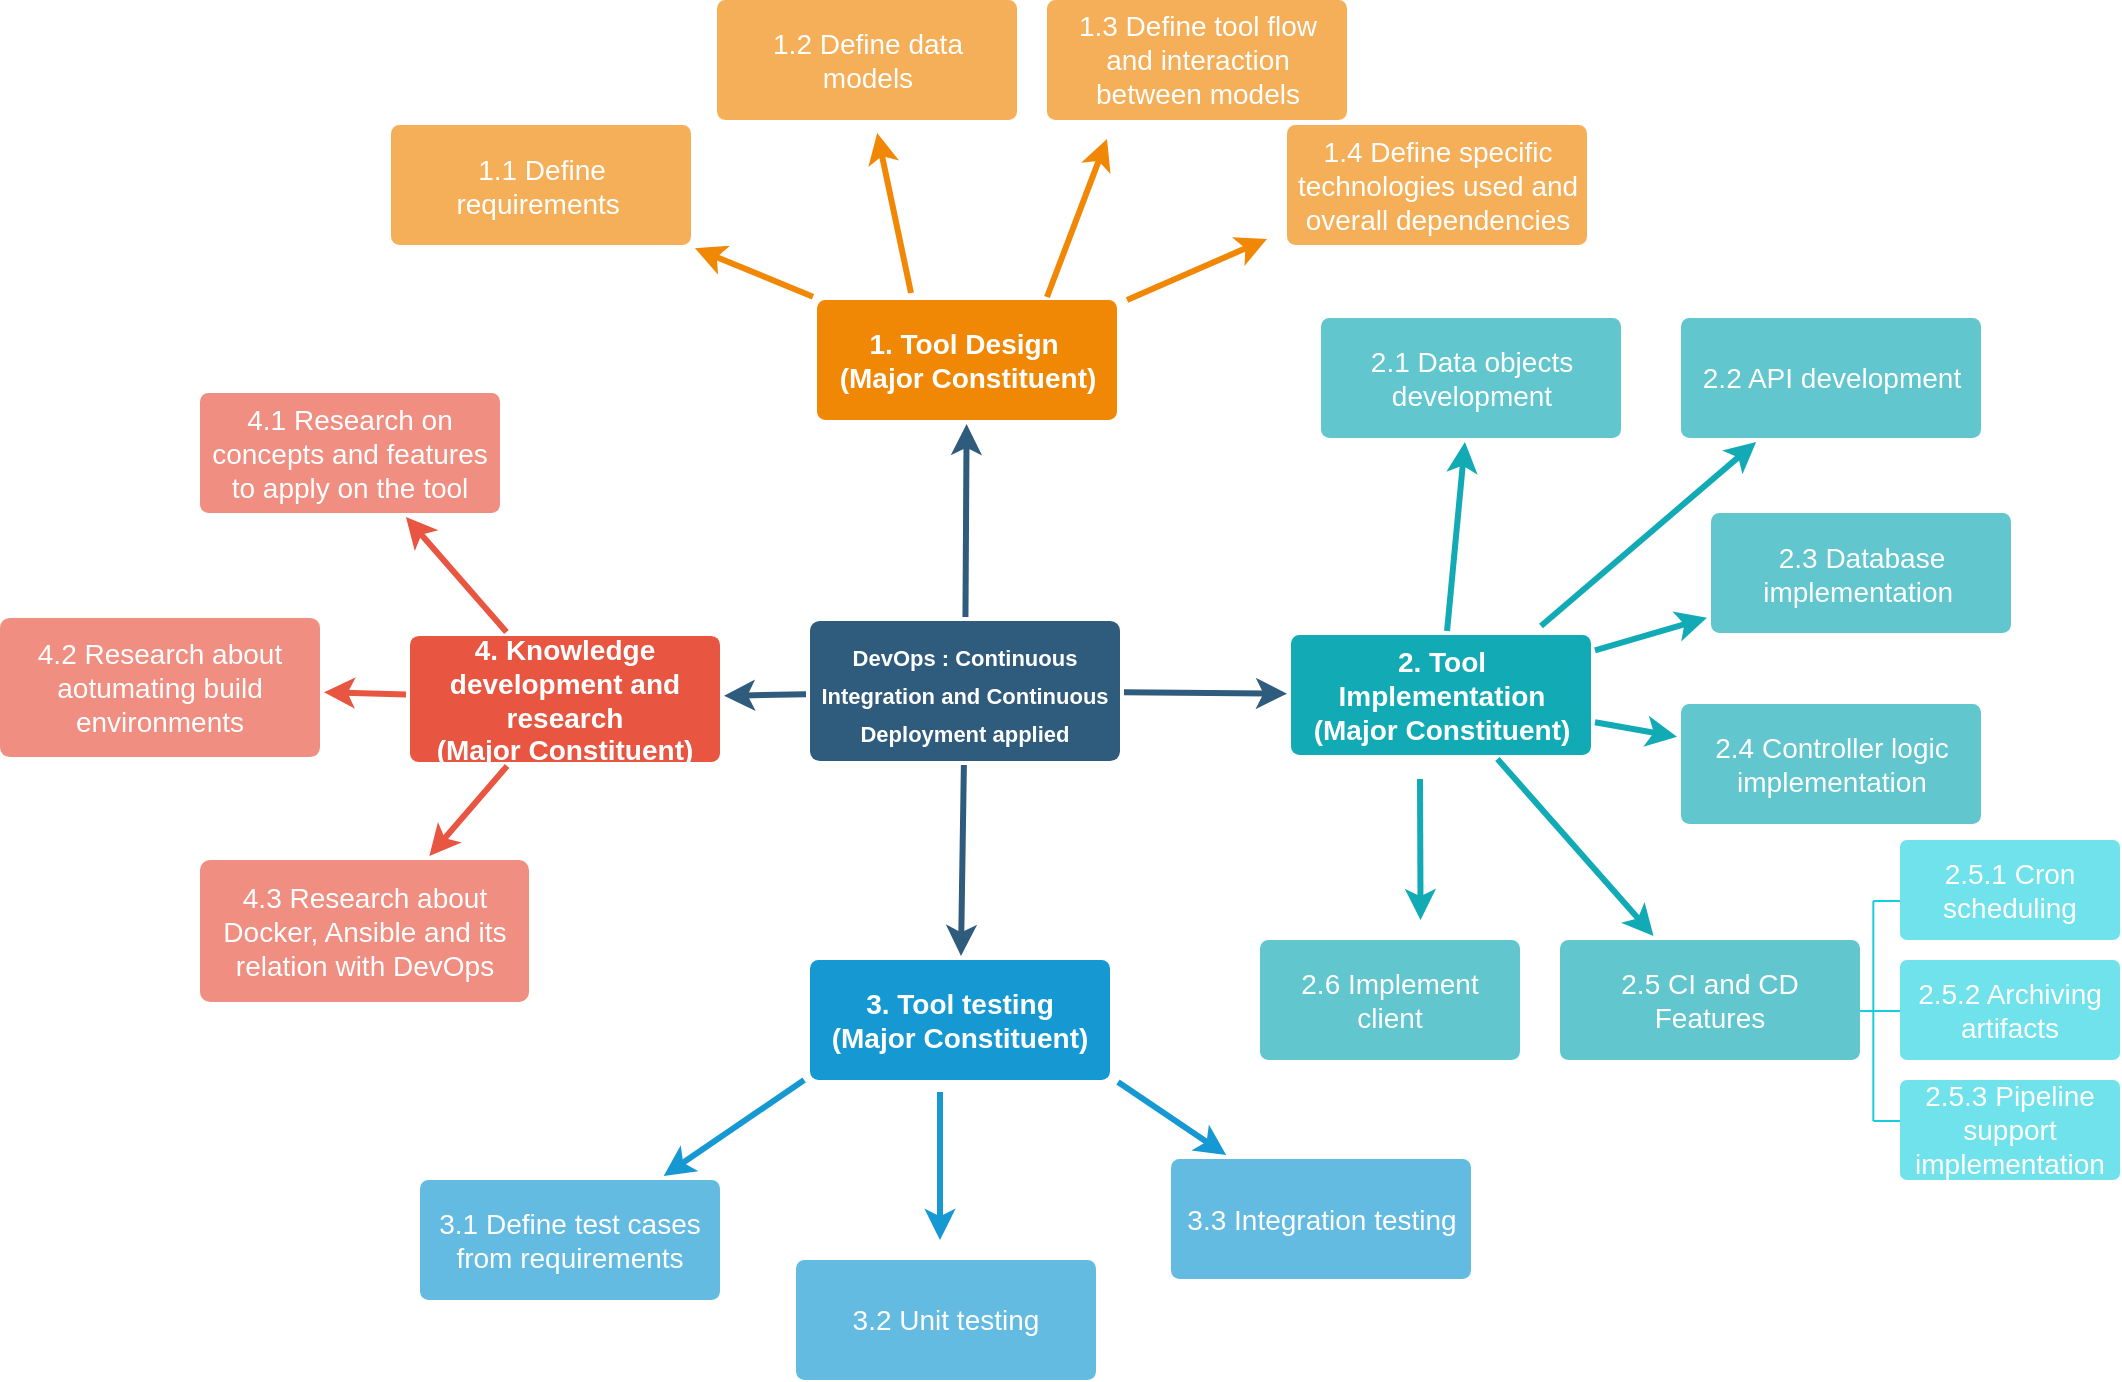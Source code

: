 <mxfile version="12.2.2" type="device" pages="1"><diagram id="6a731a19-8d31-9384-78a2-239565b7b9f0" name="Page-1"><mxGraphModel dx="1347" dy="931" grid="1" gridSize="10" guides="1" tooltips="1" connect="1" arrows="1" fold="1" page="1" pageScale="1" pageWidth="1169" pageHeight="827" background="#ffffff" math="0" shadow="0"><root><mxCell id="0"/><mxCell id="1" parent="0"/><mxCell id="1745" value="" style="edgeStyle=none;rounded=0;jumpStyle=none;html=1;shadow=0;labelBackgroundColor=none;startArrow=none;startFill=0;endArrow=classic;endFill=1;jettySize=auto;orthogonalLoop=1;strokeColor=#2F5B7C;strokeWidth=3;fontFamily=Helvetica;fontSize=16;fontColor=#23445D;spacing=5;" parent="1" source="1749" target="1764" edge="1"><mxGeometry relative="1" as="geometry"/></mxCell><mxCell id="1746" value="" style="edgeStyle=none;rounded=0;jumpStyle=none;html=1;shadow=0;labelBackgroundColor=none;startArrow=none;startFill=0;endArrow=classic;endFill=1;jettySize=auto;orthogonalLoop=1;strokeColor=#2F5B7C;strokeWidth=3;fontFamily=Helvetica;fontSize=16;fontColor=#23445D;spacing=5;" parent="1" source="1749" target="1771" edge="1"><mxGeometry relative="1" as="geometry"/></mxCell><mxCell id="1747" value="" style="edgeStyle=none;rounded=0;jumpStyle=none;html=1;shadow=0;labelBackgroundColor=none;startArrow=none;startFill=0;endArrow=classic;endFill=1;jettySize=auto;orthogonalLoop=1;strokeColor=#2F5B7C;strokeWidth=3;fontFamily=Helvetica;fontSize=16;fontColor=#23445D;spacing=5;" parent="1" source="1749" target="1760" edge="1"><mxGeometry relative="1" as="geometry"/></mxCell><mxCell id="1748" value="" style="edgeStyle=none;rounded=0;jumpStyle=none;html=1;shadow=0;labelBackgroundColor=none;startArrow=none;startFill=0;endArrow=classic;endFill=1;jettySize=auto;orthogonalLoop=1;strokeColor=#2F5B7C;strokeWidth=3;fontFamily=Helvetica;fontSize=16;fontColor=#23445D;spacing=5;" parent="1" source="1749" target="1753" edge="1"><mxGeometry relative="1" as="geometry"/></mxCell><mxCell id="1749" value="&lt;font style=&quot;font-size: 11px&quot;&gt;DevOps : Continuous Integration and Continuous Deployment applied&lt;/font&gt;" style="rounded=1;whiteSpace=wrap;html=1;shadow=0;labelBackgroundColor=none;strokeColor=none;strokeWidth=3;fillColor=#2F5B7C;fontFamily=Helvetica;fontSize=16;fontColor=#FFFFFF;align=center;fontStyle=1;spacing=5;arcSize=7;perimeterSpacing=2;" parent="1" vertex="1"><mxGeometry x="495" y="380.5" width="155" height="70" as="geometry"/></mxCell><mxCell id="1750" value="" style="edgeStyle=none;rounded=1;jumpStyle=none;html=1;shadow=0;labelBackgroundColor=none;startArrow=none;startFill=0;jettySize=auto;orthogonalLoop=1;strokeColor=#E85642;strokeWidth=3;fontFamily=Helvetica;fontSize=14;fontColor=#FFFFFF;spacing=5;fontStyle=1;fillColor=#b0e3e6;" parent="1" source="1753" target="1756" edge="1"><mxGeometry relative="1" as="geometry"/></mxCell><mxCell id="1751" value="" style="edgeStyle=none;rounded=1;jumpStyle=none;html=1;shadow=0;labelBackgroundColor=none;startArrow=none;startFill=0;jettySize=auto;orthogonalLoop=1;strokeColor=#E85642;strokeWidth=3;fontFamily=Helvetica;fontSize=14;fontColor=#FFFFFF;spacing=5;fontStyle=1;fillColor=#b0e3e6;" parent="1" source="1753" target="1755" edge="1"><mxGeometry relative="1" as="geometry"/></mxCell><mxCell id="1752" value="" style="edgeStyle=none;rounded=1;jumpStyle=none;html=1;shadow=0;labelBackgroundColor=none;startArrow=none;startFill=0;jettySize=auto;orthogonalLoop=1;strokeColor=#E85642;strokeWidth=3;fontFamily=Helvetica;fontSize=14;fontColor=#FFFFFF;spacing=5;fontStyle=1;fillColor=#b0e3e6;" parent="1" source="1753" target="1754" edge="1"><mxGeometry relative="1" as="geometry"/></mxCell><mxCell id="1753" value="4. Knowledge development and research&lt;br&gt;(Major Constituent)" style="rounded=1;whiteSpace=wrap;html=1;shadow=0;labelBackgroundColor=none;strokeColor=none;strokeWidth=3;fillColor=#e85642;fontFamily=Helvetica;fontSize=14;fontColor=#FFFFFF;align=center;spacing=5;fontStyle=1;arcSize=7;perimeterSpacing=2;" parent="1" vertex="1"><mxGeometry x="295" y="388" width="155" height="63" as="geometry"/></mxCell><mxCell id="1754" value="4.3 Research about Docker, Ansible and its relation with DevOps" style="rounded=1;whiteSpace=wrap;html=1;shadow=0;labelBackgroundColor=none;strokeColor=none;strokeWidth=3;fillColor=#f08e81;fontFamily=Helvetica;fontSize=14;fontColor=#FFFFFF;align=center;spacing=5;fontStyle=0;arcSize=7;perimeterSpacing=2;" parent="1" vertex="1"><mxGeometry x="190" y="500" width="164.5" height="71" as="geometry"/></mxCell><mxCell id="1755" value="4.2 Research about aotumating build environments" style="rounded=1;whiteSpace=wrap;html=1;shadow=0;labelBackgroundColor=none;strokeColor=none;strokeWidth=3;fillColor=#f08e81;fontFamily=Helvetica;fontSize=14;fontColor=#FFFFFF;align=center;spacing=5;fontStyle=0;arcSize=7;perimeterSpacing=2;" parent="1" vertex="1"><mxGeometry x="90" y="379" width="160" height="69.5" as="geometry"/></mxCell><mxCell id="1756" value="4.1 Research on concepts and features to apply on the tool" style="rounded=1;whiteSpace=wrap;html=1;shadow=0;labelBackgroundColor=none;strokeColor=none;strokeWidth=3;fillColor=#f08e81;fontFamily=Helvetica;fontSize=14;fontColor=#FFFFFF;align=center;spacing=5;fontStyle=0;arcSize=7;perimeterSpacing=2;" parent="1" vertex="1"><mxGeometry x="190" y="266.5" width="150" height="60" as="geometry"/></mxCell><mxCell id="1757" value="" style="edgeStyle=none;rounded=0;jumpStyle=none;html=1;shadow=0;labelBackgroundColor=none;startArrow=none;startFill=0;endArrow=classic;endFill=1;jettySize=auto;orthogonalLoop=1;strokeColor=#1699D3;strokeWidth=3;fontFamily=Helvetica;fontSize=14;fontColor=#FFFFFF;spacing=5;exitX=-0.006;exitY=0.969;exitDx=0;exitDy=0;exitPerimeter=0;" parent="1" source="1760" target="1763" edge="1"><mxGeometry relative="1" as="geometry"><mxPoint x="495" y="620.3" as="sourcePoint"/></mxGeometry></mxCell><mxCell id="1758" value="" style="edgeStyle=none;rounded=0;jumpStyle=none;html=1;shadow=0;labelBackgroundColor=none;startArrow=none;startFill=0;endArrow=classic;endFill=1;jettySize=auto;orthogonalLoop=1;strokeColor=#1699D3;strokeWidth=3;fontFamily=Helvetica;fontSize=14;fontColor=#FFFFFF;spacing=5;" parent="1" target="1762" edge="1"><mxGeometry relative="1" as="geometry"><mxPoint x="649" y="611" as="sourcePoint"/></mxGeometry></mxCell><mxCell id="1760" value="3. Tool testing&lt;br&gt;(Major Constituent)" style="rounded=1;whiteSpace=wrap;html=1;shadow=0;labelBackgroundColor=none;strokeColor=none;strokeWidth=3;fillColor=#1699d3;fontFamily=Helvetica;fontSize=14;fontColor=#FFFFFF;align=center;spacing=5;fontStyle=1;arcSize=7;perimeterSpacing=2;" parent="1" vertex="1"><mxGeometry x="495" y="550" width="150" height="60" as="geometry"/></mxCell><mxCell id="1762" value="3.3 Integration testing" style="rounded=1;whiteSpace=wrap;html=1;shadow=0;labelBackgroundColor=none;strokeColor=none;strokeWidth=3;fillColor=#64bbe2;fontFamily=Helvetica;fontSize=14;fontColor=#FFFFFF;align=center;spacing=5;arcSize=7;perimeterSpacing=2;" parent="1" vertex="1"><mxGeometry x="675.5" y="649.5" width="150" height="60" as="geometry"/></mxCell><mxCell id="1763" value="3.1 Define test cases from requirements" style="rounded=1;whiteSpace=wrap;html=1;shadow=0;labelBackgroundColor=none;strokeColor=none;strokeWidth=3;fillColor=#64bbe2;fontFamily=Helvetica;fontSize=14;fontColor=#FFFFFF;align=center;spacing=5;arcSize=7;perimeterSpacing=2;" parent="1" vertex="1"><mxGeometry x="300" y="660" width="150" height="60" as="geometry"/></mxCell><mxCell id="1764" value="1. Tool Design&amp;nbsp;&lt;br&gt;(Major Constituent)" style="rounded=1;whiteSpace=wrap;html=1;shadow=0;labelBackgroundColor=none;strokeColor=none;strokeWidth=3;fillColor=#F08705;fontFamily=Helvetica;fontSize=14;fontColor=#FFFFFF;align=center;spacing=5;fontStyle=1;arcSize=7;perimeterSpacing=2;" parent="1" vertex="1"><mxGeometry x="498.5" y="220" width="150" height="60" as="geometry"/></mxCell><mxCell id="1765" value="1.3 Define tool flow and interaction between models" style="rounded=1;whiteSpace=wrap;html=1;shadow=0;labelBackgroundColor=none;strokeColor=none;strokeWidth=3;fillColor=#f5af58;fontFamily=Helvetica;fontSize=14;fontColor=#FFFFFF;align=center;spacing=5;arcSize=7;perimeterSpacing=2;" parent="1" vertex="1"><mxGeometry x="613.5" y="70" width="150" height="60" as="geometry"/></mxCell><mxCell id="1766" value="" style="edgeStyle=none;rounded=0;jumpStyle=none;html=1;shadow=0;labelBackgroundColor=none;startArrow=none;startFill=0;endArrow=classic;endFill=1;jettySize=auto;orthogonalLoop=1;strokeColor=#F08705;strokeWidth=3;fontFamily=Helvetica;fontSize=14;fontColor=#FFFFFF;spacing=5;" parent="1" edge="1"><mxGeometry relative="1" as="geometry"><mxPoint x="613.5" y="218.5" as="sourcePoint"/><mxPoint x="643.5" y="139.5" as="targetPoint"/></mxGeometry></mxCell><mxCell id="1767" value="1.2 Define data models" style="rounded=1;whiteSpace=wrap;html=1;shadow=0;labelBackgroundColor=none;strokeColor=none;strokeWidth=3;fillColor=#f5af58;fontFamily=Helvetica;fontSize=14;fontColor=#FFFFFF;align=center;spacing=5;arcSize=7;perimeterSpacing=2;" parent="1" vertex="1"><mxGeometry x="448.5" y="70" width="150" height="60" as="geometry"/></mxCell><mxCell id="1769" value="1.1 Define requirements&amp;nbsp;" style="rounded=1;whiteSpace=wrap;html=1;shadow=0;labelBackgroundColor=none;strokeColor=none;strokeWidth=3;fillColor=#f5af58;fontFamily=Helvetica;fontSize=14;fontColor=#FFFFFF;align=center;spacing=5;arcSize=7;perimeterSpacing=2;" parent="1" vertex="1"><mxGeometry x="285.5" y="132.5" width="150" height="60" as="geometry"/></mxCell><mxCell id="1770" value="" style="edgeStyle=none;rounded=0;jumpStyle=none;html=1;shadow=0;labelBackgroundColor=none;startArrow=none;startFill=0;endArrow=classic;endFill=1;jettySize=auto;orthogonalLoop=1;strokeColor=#F08705;strokeWidth=3;fontFamily=Helvetica;fontSize=14;fontColor=#FFFFFF;spacing=5;" parent="1" source="1764" target="1769" edge="1"><mxGeometry relative="1" as="geometry"/></mxCell><mxCell id="1771" value="2. Tool Implementation&lt;br&gt;(Major Constituent)" style="rounded=1;whiteSpace=wrap;html=1;shadow=0;labelBackgroundColor=none;strokeColor=none;strokeWidth=3;fillColor=#12aab5;fontFamily=Helvetica;fontSize=14;fontColor=#FFFFFF;align=center;spacing=5;fontStyle=1;arcSize=7;perimeterSpacing=2;" parent="1" vertex="1"><mxGeometry x="735.5" y="387.5" width="150" height="60" as="geometry"/></mxCell><mxCell id="1772" value="2.5 CI and CD Features" style="rounded=1;whiteSpace=wrap;html=1;shadow=0;labelBackgroundColor=none;strokeColor=none;strokeWidth=3;fillColor=#61c6ce;fontFamily=Helvetica;fontSize=14;fontColor=#FFFFFF;align=center;spacing=5;fontStyle=0;arcSize=7;perimeterSpacing=2;" parent="1" vertex="1"><mxGeometry x="870" y="540" width="150" height="60" as="geometry"/></mxCell><mxCell id="1773" value="" style="edgeStyle=none;rounded=1;jumpStyle=none;html=1;shadow=0;labelBackgroundColor=none;startArrow=none;startFill=0;jettySize=auto;orthogonalLoop=1;strokeColor=#12AAB5;strokeWidth=3;fontFamily=Helvetica;fontSize=14;fontColor=#FFFFFF;spacing=5;fontStyle=1;fillColor=#b0e3e6;" parent="1" source="1771" target="1772" edge="1"><mxGeometry relative="1" as="geometry"/></mxCell><mxCell id="1774" value="2.4 Controller logic implementation" style="rounded=1;whiteSpace=wrap;html=1;shadow=0;labelBackgroundColor=none;strokeColor=none;strokeWidth=3;fillColor=#61c6ce;fontFamily=Helvetica;fontSize=14;fontColor=#FFFFFF;align=center;spacing=5;fontStyle=0;arcSize=7;perimeterSpacing=2;" parent="1" vertex="1"><mxGeometry x="930.5" y="422" width="150" height="60" as="geometry"/></mxCell><mxCell id="1775" value="" style="edgeStyle=none;rounded=1;jumpStyle=none;html=1;shadow=0;labelBackgroundColor=none;startArrow=none;startFill=0;jettySize=auto;orthogonalLoop=1;strokeColor=#12AAB5;strokeWidth=3;fontFamily=Helvetica;fontSize=14;fontColor=#FFFFFF;spacing=5;fontStyle=1;fillColor=#b0e3e6;" parent="1" source="1771" target="1774" edge="1"><mxGeometry relative="1" as="geometry"/></mxCell><mxCell id="1776" value="2.3 Database implementation&amp;nbsp;" style="rounded=1;whiteSpace=wrap;html=1;shadow=0;labelBackgroundColor=none;strokeColor=none;strokeWidth=3;fillColor=#61c6ce;fontFamily=Helvetica;fontSize=14;fontColor=#FFFFFF;align=center;spacing=5;fontStyle=0;arcSize=7;perimeterSpacing=2;" parent="1" vertex="1"><mxGeometry x="945.5" y="326.5" width="150" height="60" as="geometry"/></mxCell><mxCell id="1777" value="" style="edgeStyle=none;rounded=1;jumpStyle=none;html=1;shadow=0;labelBackgroundColor=none;startArrow=none;startFill=0;jettySize=auto;orthogonalLoop=1;strokeColor=#12AAB5;strokeWidth=3;fontFamily=Helvetica;fontSize=14;fontColor=#FFFFFF;spacing=5;fontStyle=1;fillColor=#b0e3e6;" parent="1" source="1771" target="1776" edge="1"><mxGeometry relative="1" as="geometry"/></mxCell><mxCell id="1778" value="2.1 Data objects development" style="rounded=1;whiteSpace=wrap;html=1;shadow=0;labelBackgroundColor=none;strokeColor=none;strokeWidth=3;fillColor=#61c6ce;fontFamily=Helvetica;fontSize=14;fontColor=#FFFFFF;align=center;spacing=5;fontStyle=0;arcSize=7;perimeterSpacing=2;" parent="1" vertex="1"><mxGeometry x="750.5" y="229" width="150" height="60" as="geometry"/></mxCell><mxCell id="1779" value="" style="edgeStyle=none;rounded=1;jumpStyle=none;html=1;shadow=0;labelBackgroundColor=none;startArrow=none;startFill=0;jettySize=auto;orthogonalLoop=1;strokeColor=#12AAB5;strokeWidth=3;fontFamily=Helvetica;fontSize=14;fontColor=#FFFFFF;spacing=5;fontStyle=1;fillColor=#b0e3e6;" parent="1" source="1771" target="1778" edge="1"><mxGeometry relative="1" as="geometry"/></mxCell><mxCell id="p-ugL2kcVHCNxhEpGdw0-1780" value="" style="edgeStyle=none;rounded=0;jumpStyle=none;html=1;shadow=0;labelBackgroundColor=none;startArrow=none;startFill=0;endArrow=classic;endFill=1;jettySize=auto;orthogonalLoop=1;strokeColor=#F08705;strokeWidth=3;fontFamily=Helvetica;fontSize=14;fontColor=#FFFFFF;spacing=5;" parent="1" edge="1"><mxGeometry relative="1" as="geometry"><mxPoint x="545.5" y="216.5" as="sourcePoint"/><mxPoint x="528.61" y="136.5" as="targetPoint"/></mxGeometry></mxCell><mxCell id="p-ugL2kcVHCNxhEpGdw0-1784" value="1.4 Define specific technologies used and overall dependencies" style="rounded=1;whiteSpace=wrap;html=1;shadow=0;labelBackgroundColor=none;strokeColor=none;strokeWidth=3;fillColor=#f5af58;fontFamily=Helvetica;fontSize=14;fontColor=#FFFFFF;align=center;spacing=5;arcSize=7;perimeterSpacing=2;" parent="1" vertex="1"><mxGeometry x="733.5" y="132.5" width="150" height="60" as="geometry"/></mxCell><mxCell id="p-ugL2kcVHCNxhEpGdw0-1785" value="" style="edgeStyle=none;rounded=0;jumpStyle=none;html=1;shadow=0;labelBackgroundColor=none;startArrow=none;startFill=0;endArrow=classic;endFill=1;jettySize=auto;orthogonalLoop=1;strokeColor=#F08705;strokeWidth=3;fontFamily=Helvetica;fontSize=14;fontColor=#FFFFFF;spacing=5;" parent="1" edge="1"><mxGeometry relative="1" as="geometry"><mxPoint x="653.501" y="220" as="sourcePoint"/><mxPoint x="723.5" y="189.5" as="targetPoint"/></mxGeometry></mxCell><mxCell id="p-ugL2kcVHCNxhEpGdw0-1787" value="2.5.1 Cron scheduling" style="rounded=1;whiteSpace=wrap;html=1;shadow=0;labelBackgroundColor=none;strokeColor=none;strokeWidth=3;fillColor=#6FE2EB;fontFamily=Helvetica;fontSize=14;fontColor=#FFFFFF;align=center;spacing=5;fontStyle=0;arcSize=7;perimeterSpacing=2;" parent="1" vertex="1"><mxGeometry x="1040" y="490" width="110" height="50" as="geometry"/></mxCell><mxCell id="p-ugL2kcVHCNxhEpGdw0-1790" value="2.5.2 Archiving artifacts" style="rounded=1;whiteSpace=wrap;html=1;shadow=0;labelBackgroundColor=none;strokeColor=none;strokeWidth=3;fillColor=#6FE2EB;fontFamily=Helvetica;fontSize=14;fontColor=#FFFFFF;align=center;spacing=5;fontStyle=0;arcSize=7;perimeterSpacing=2;" parent="1" vertex="1"><mxGeometry x="1040" y="550" width="110" height="50" as="geometry"/></mxCell><mxCell id="p-ugL2kcVHCNxhEpGdw0-1791" value="2.5.3 Pipeline support implementation" style="rounded=1;whiteSpace=wrap;html=1;shadow=0;labelBackgroundColor=none;strokeColor=none;strokeWidth=3;fillColor=#6FE2EB;fontFamily=Helvetica;fontSize=14;fontColor=#FFFFFF;align=center;spacing=5;fontStyle=0;arcSize=7;perimeterSpacing=2;" parent="1" vertex="1"><mxGeometry x="1040" y="610" width="110" height="50" as="geometry"/></mxCell><mxCell id="p-ugL2kcVHCNxhEpGdw0-1792" value="2.2 API development" style="rounded=1;whiteSpace=wrap;html=1;shadow=0;labelBackgroundColor=none;strokeColor=none;strokeWidth=3;fillColor=#61c6ce;fontFamily=Helvetica;fontSize=14;fontColor=#FFFFFF;align=center;spacing=5;fontStyle=0;arcSize=7;perimeterSpacing=2;" parent="1" vertex="1"><mxGeometry x="930.5" y="229" width="150" height="60" as="geometry"/></mxCell><mxCell id="p-ugL2kcVHCNxhEpGdw0-1793" value="" style="edgeStyle=none;rounded=1;jumpStyle=none;html=1;shadow=0;labelBackgroundColor=none;startArrow=none;startFill=0;jettySize=auto;orthogonalLoop=1;strokeColor=#12AAB5;strokeWidth=3;fontFamily=Helvetica;fontSize=14;fontColor=#FFFFFF;spacing=5;fontStyle=1;fillColor=#b0e3e6;" parent="1" target="p-ugL2kcVHCNxhEpGdw0-1792" edge="1"><mxGeometry relative="1" as="geometry"><mxPoint x="860.5" y="383" as="sourcePoint"/></mxGeometry></mxCell><mxCell id="p-ugL2kcVHCNxhEpGdw0-1800" value="" style="group" parent="1" vertex="1" connectable="0"><mxGeometry x="1020" y="520.5" width="20" height="110" as="geometry"/></mxCell><mxCell id="p-ugL2kcVHCNxhEpGdw0-1795" value="" style="endArrow=none;html=1;strokeColor=#16CEDB;" parent="p-ugL2kcVHCNxhEpGdw0-1800" edge="1"><mxGeometry width="50" height="50" relative="1" as="geometry"><mxPoint y="55.0" as="sourcePoint"/><mxPoint x="6.667" y="55.0" as="targetPoint"/></mxGeometry></mxCell><mxCell id="p-ugL2kcVHCNxhEpGdw0-1796" value="" style="endArrow=none;html=1;strokeColor=#16CEDB;" parent="p-ugL2kcVHCNxhEpGdw0-1800" edge="1"><mxGeometry width="50" height="50" relative="1" as="geometry"><mxPoint x="6.667" y="110.0" as="sourcePoint"/><mxPoint x="6.667" as="targetPoint"/></mxGeometry></mxCell><mxCell id="p-ugL2kcVHCNxhEpGdw0-1797" value="" style="endArrow=none;html=1;strokeColor=#16CEDB;" parent="p-ugL2kcVHCNxhEpGdw0-1800" edge="1"><mxGeometry width="50" height="50" relative="1" as="geometry"><mxPoint x="6.667" as="sourcePoint"/><mxPoint x="20" as="targetPoint"/></mxGeometry></mxCell><mxCell id="p-ugL2kcVHCNxhEpGdw0-1798" value="" style="endArrow=none;html=1;strokeColor=#16CEDB;" parent="p-ugL2kcVHCNxhEpGdw0-1800" edge="1"><mxGeometry width="50" height="50" relative="1" as="geometry"><mxPoint x="6.667" y="55.0" as="sourcePoint"/><mxPoint x="20" y="55.0" as="targetPoint"/></mxGeometry></mxCell><mxCell id="p-ugL2kcVHCNxhEpGdw0-1799" value="" style="endArrow=none;html=1;strokeColor=#16CEDB;" parent="p-ugL2kcVHCNxhEpGdw0-1800" edge="1"><mxGeometry width="50" height="50" relative="1" as="geometry"><mxPoint x="6.667" y="110.0" as="sourcePoint"/><mxPoint x="20" y="110.0" as="targetPoint"/></mxGeometry></mxCell><mxCell id="p-ugL2kcVHCNxhEpGdw0-1801" value="" style="edgeStyle=none;rounded=0;jumpStyle=none;html=1;shadow=0;labelBackgroundColor=none;startArrow=none;startFill=0;endArrow=classic;endFill=1;jettySize=auto;orthogonalLoop=1;strokeColor=#1699D3;strokeWidth=3;fontFamily=Helvetica;fontSize=14;fontColor=#FFFFFF;spacing=5;exitX=0.435;exitY=1.063;exitDx=0;exitDy=0;exitPerimeter=0;" parent="1" edge="1" source="1760"><mxGeometry relative="1" as="geometry"><mxPoint x="595" y="611" as="sourcePoint"/><mxPoint x="560" y="690" as="targetPoint"/></mxGeometry></mxCell><mxCell id="p-ugL2kcVHCNxhEpGdw0-1802" value="3.2 Unit testing" style="rounded=1;whiteSpace=wrap;html=1;shadow=0;labelBackgroundColor=none;strokeColor=none;strokeWidth=3;fillColor=#64bbe2;fontFamily=Helvetica;fontSize=14;fontColor=#FFFFFF;align=center;spacing=5;arcSize=7;perimeterSpacing=2;direction=west;" parent="1" vertex="1"><mxGeometry x="488" y="700" width="150" height="60" as="geometry"/></mxCell><mxCell id="p-ugL2kcVHCNxhEpGdw0-1805" value="" style="edgeStyle=none;rounded=1;jumpStyle=none;html=1;shadow=0;labelBackgroundColor=none;startArrow=none;startFill=0;jettySize=auto;orthogonalLoop=1;strokeColor=#12AAB5;strokeWidth=3;fontFamily=Helvetica;fontSize=14;fontColor=#FFFFFF;spacing=5;fontStyle=1;fillColor=#b0e3e6;" parent="1" edge="1"><mxGeometry relative="1" as="geometry"><mxPoint x="800.003" y="459.5" as="sourcePoint"/><mxPoint x="800.28" y="530" as="targetPoint"/></mxGeometry></mxCell><mxCell id="p-ugL2kcVHCNxhEpGdw0-1806" value="2.6 Implement client" style="rounded=1;whiteSpace=wrap;html=1;shadow=0;labelBackgroundColor=none;strokeColor=none;strokeWidth=3;fillColor=#61c6ce;fontFamily=Helvetica;fontSize=14;fontColor=#FFFFFF;align=center;spacing=5;fontStyle=0;arcSize=7;perimeterSpacing=2;" parent="1" vertex="1"><mxGeometry x="720" y="540" width="130" height="60" as="geometry"/></mxCell></root></mxGraphModel></diagram></mxfile>
